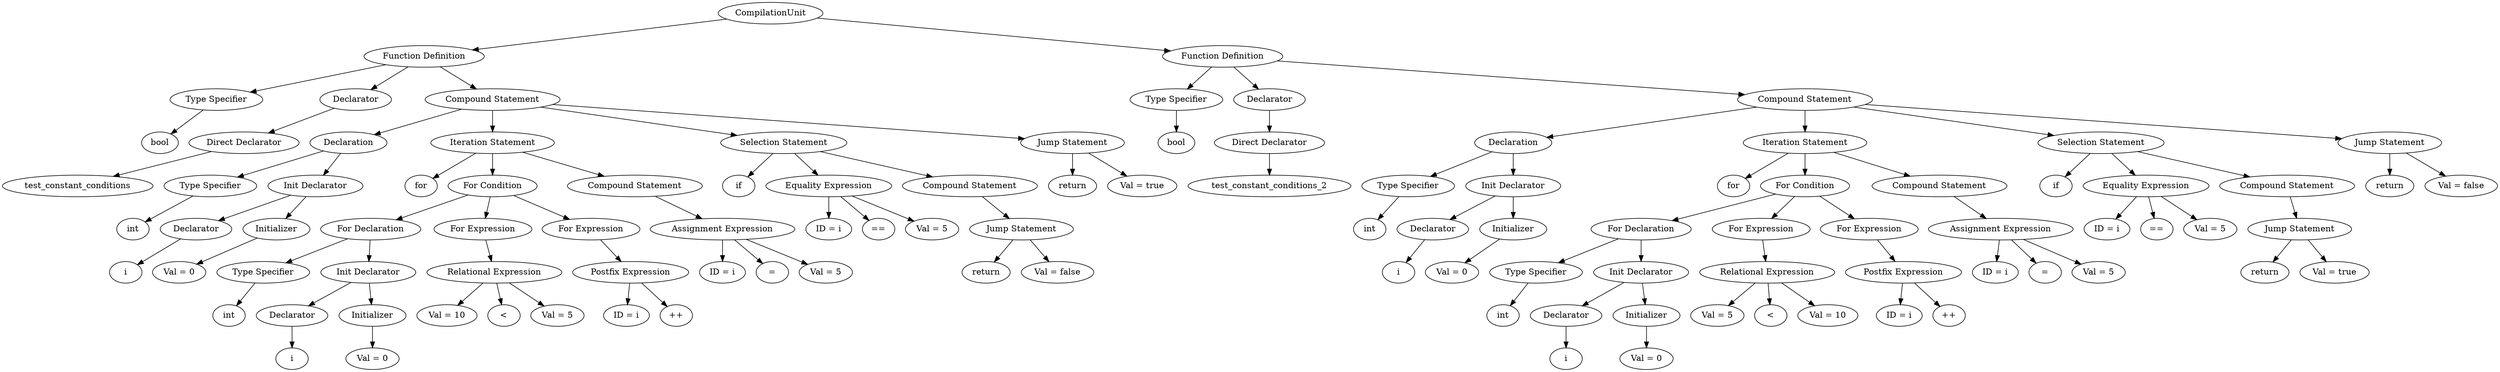 digraph G {
		Q0[label="CompilationUnit"];
		Q0 -> Q1
		Q1[label="Function Definition"];
		Q1 -> Q2
		Q2[label="Type Specifier"];
		Q2 -> Q3
		Q3[label="bool"];
		Q1 -> Q4
		Q4[label="Declarator"];
		Q4 -> Q5
		Q5[label="Direct Declarator"];
		Q5 -> Q6
		Q6[label="test_constant_conditions"];
		Q1 -> Q7
		Q7[label="Compound Statement"];
		Q7 -> Q8
		Q8[label="Declaration"];
		Q8 -> Q9
		Q9[label="Type Specifier"];
		Q9 -> Q10
		Q10[label="int"];
		Q8 -> Q11
		Q11[label="Init Declarator"];
		Q11 -> Q12
		Q12[label="Declarator"];
		Q12 -> Q13
		Q13[label="i"];
		Q11 -> Q14
		Q14[label="Initializer"];
		Q14 -> Q15
		Q15[label="Val = 0"];
		Q7 -> Q16
		Q16[label="Iteration Statement"];
		Q16 -> Q17
		Q17[label="for"];
		Q16 -> Q18
		Q18[label="For Condition"];
		Q18 -> Q19
		Q19[label="For Declaration"];
		Q19 -> Q20
		Q20[label="Type Specifier"];
		Q20 -> Q21
		Q21[label="int"];
		Q19 -> Q22
		Q22[label="Init Declarator"];
		Q22 -> Q23
		Q23[label="Declarator"];
		Q23 -> Q24
		Q24[label="i"];
		Q22 -> Q25
		Q25[label="Initializer"];
		Q25 -> Q26
		Q26[label="Val = 0"];
		Q18 -> Q27
		Q27[label="For Expression"];
		Q27 -> Q28
		Q28[label="Relational Expression"];
		Q28 -> Q29
		Q29[label="Val = 10"];
		Q28 -> Q30
		Q30[label="<"];
		Q28 -> Q31
		Q31[label="Val = 5"];
		Q18 -> Q32
		Q32[label="For Expression"];
		Q32 -> Q33
		Q33[label="Postfix Expression"];
		Q33 -> Q34
		Q34[label="ID = i"];
		Q33 -> Q35
		Q35[label="++"];
		Q16 -> Q36
		Q36[label="Compound Statement"];
		Q36 -> Q37
		Q37[label="Assignment Expression"];
		Q37 -> Q38
		Q38[label="ID = i"];
		Q37 -> Q39
		Q39[label="="];
		Q37 -> Q40
		Q40[label="Val = 5"];
		Q7 -> Q41
		Q41[label="Selection Statement"];
		Q41 -> Q42
		Q42[label="if"];
		Q41 -> Q43
		Q43[label="Equality Expression"];
		Q43 -> Q44
		Q44[label="ID = i"];
		Q43 -> Q45
		Q45[label="=="];
		Q43 -> Q46
		Q46[label="Val = 5"];
		Q41 -> Q47
		Q47[label="Compound Statement"];
		Q47 -> Q48
		Q48[label="Jump Statement"];
		Q48 -> Q49
		Q49[label="return"];
		Q48 -> Q50
		Q50[label="Val = false"];
		Q7 -> Q51
		Q51[label="Jump Statement"];
		Q51 -> Q52
		Q52[label="return"];
		Q51 -> Q53
		Q53[label="Val = true"];
		Q0 -> Q54
		Q54[label="Function Definition"];
		Q54 -> Q55
		Q55[label="Type Specifier"];
		Q55 -> Q56
		Q56[label="bool"];
		Q54 -> Q57
		Q57[label="Declarator"];
		Q57 -> Q58
		Q58[label="Direct Declarator"];
		Q58 -> Q59
		Q59[label="test_constant_conditions_2"];
		Q54 -> Q60
		Q60[label="Compound Statement"];
		Q60 -> Q61
		Q61[label="Declaration"];
		Q61 -> Q62
		Q62[label="Type Specifier"];
		Q62 -> Q63
		Q63[label="int"];
		Q61 -> Q64
		Q64[label="Init Declarator"];
		Q64 -> Q65
		Q65[label="Declarator"];
		Q65 -> Q66
		Q66[label="i"];
		Q64 -> Q67
		Q67[label="Initializer"];
		Q67 -> Q68
		Q68[label="Val = 0"];
		Q60 -> Q69
		Q69[label="Iteration Statement"];
		Q69 -> Q70
		Q70[label="for"];
		Q69 -> Q71
		Q71[label="For Condition"];
		Q71 -> Q72
		Q72[label="For Declaration"];
		Q72 -> Q73
		Q73[label="Type Specifier"];
		Q73 -> Q74
		Q74[label="int"];
		Q72 -> Q75
		Q75[label="Init Declarator"];
		Q75 -> Q76
		Q76[label="Declarator"];
		Q76 -> Q77
		Q77[label="i"];
		Q75 -> Q78
		Q78[label="Initializer"];
		Q78 -> Q79
		Q79[label="Val = 0"];
		Q71 -> Q80
		Q80[label="For Expression"];
		Q80 -> Q81
		Q81[label="Relational Expression"];
		Q81 -> Q82
		Q82[label="Val = 5"];
		Q81 -> Q83
		Q83[label="<"];
		Q81 -> Q84
		Q84[label="Val = 10"];
		Q71 -> Q85
		Q85[label="For Expression"];
		Q85 -> Q86
		Q86[label="Postfix Expression"];
		Q86 -> Q87
		Q87[label="ID = i"];
		Q86 -> Q88
		Q88[label="++"];
		Q69 -> Q89
		Q89[label="Compound Statement"];
		Q89 -> Q90
		Q90[label="Assignment Expression"];
		Q90 -> Q91
		Q91[label="ID = i"];
		Q90 -> Q92
		Q92[label="="];
		Q90 -> Q93
		Q93[label="Val = 5"];
		Q60 -> Q94
		Q94[label="Selection Statement"];
		Q94 -> Q95
		Q95[label="if"];
		Q94 -> Q96
		Q96[label="Equality Expression"];
		Q96 -> Q97
		Q97[label="ID = i"];
		Q96 -> Q98
		Q98[label="=="];
		Q96 -> Q99
		Q99[label="Val = 5"];
		Q94 -> Q100
		Q100[label="Compound Statement"];
		Q100 -> Q101
		Q101[label="Jump Statement"];
		Q101 -> Q102
		Q102[label="return"];
		Q101 -> Q103
		Q103[label="Val = true"];
		Q60 -> Q104
		Q104[label="Jump Statement"];
		Q104 -> Q105
		Q105[label="return"];
		Q104 -> Q106
		Q106[label="Val = false"];
		
}